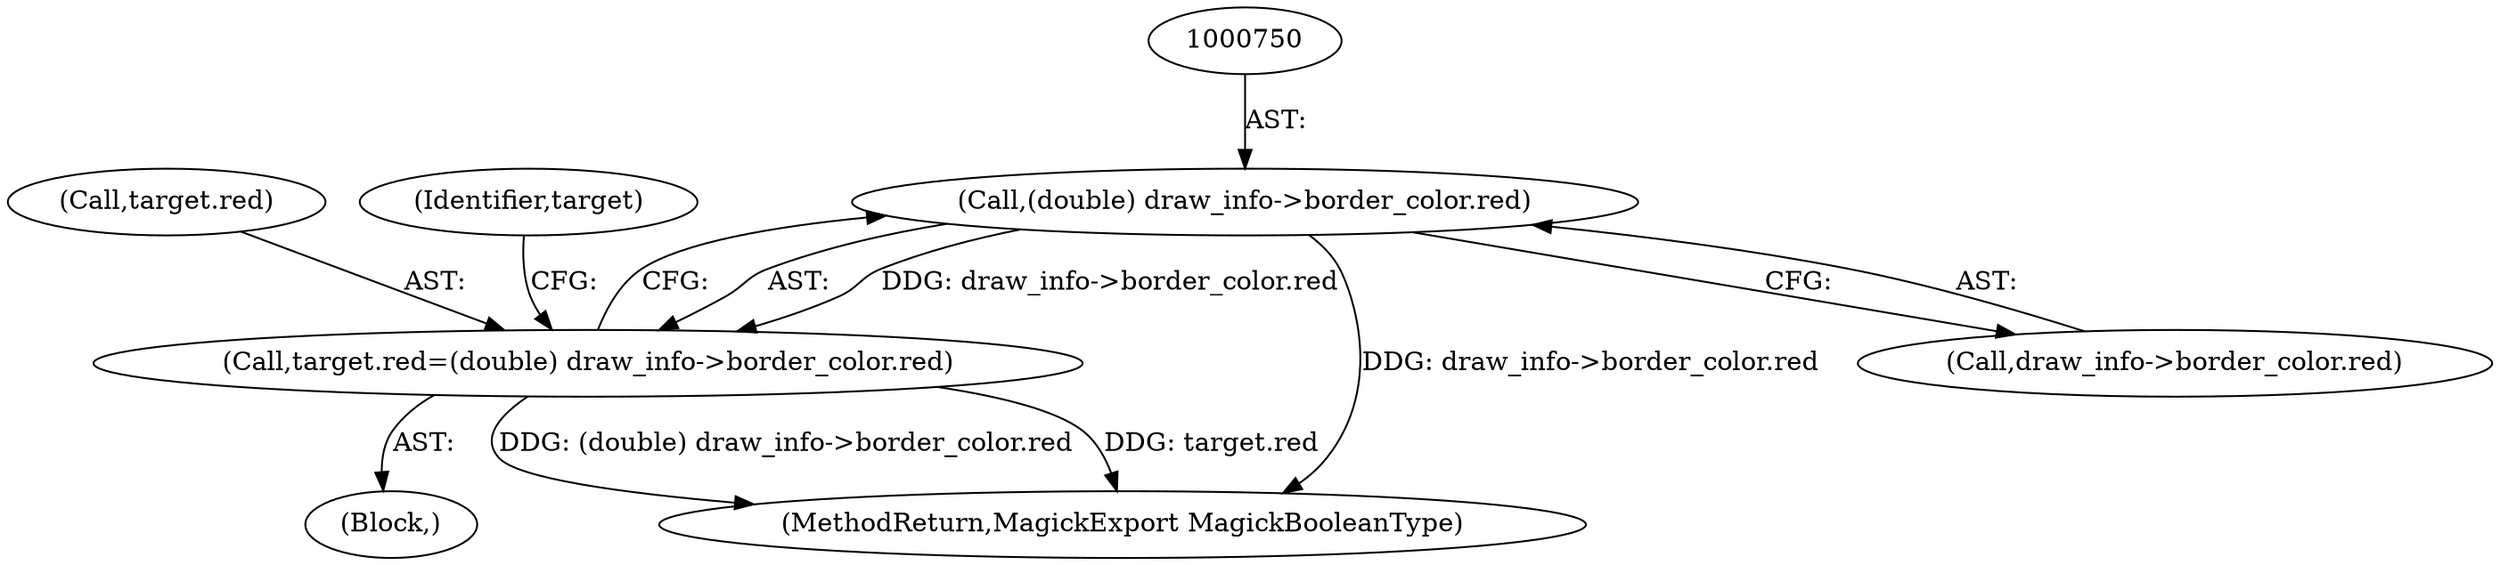 digraph "0_ImageMagick_726812fa2fa7ce16bcf58f6e115f65427a1c0950_2@pointer" {
"1000749" [label="(Call,(double) draw_info->border_color.red)"];
"1000745" [label="(Call,target.red=(double) draw_info->border_color.red)"];
"1000746" [label="(Call,target.red)"];
"1000745" [label="(Call,target.red=(double) draw_info->border_color.red)"];
"1001629" [label="(MethodReturn,MagickExport MagickBooleanType)"];
"1000751" [label="(Call,draw_info->border_color.red)"];
"1000749" [label="(Call,(double) draw_info->border_color.red)"];
"1000758" [label="(Identifier,target)"];
"1000744" [label="(Block,)"];
"1000749" -> "1000745"  [label="AST: "];
"1000749" -> "1000751"  [label="CFG: "];
"1000750" -> "1000749"  [label="AST: "];
"1000751" -> "1000749"  [label="AST: "];
"1000745" -> "1000749"  [label="CFG: "];
"1000749" -> "1001629"  [label="DDG: draw_info->border_color.red"];
"1000749" -> "1000745"  [label="DDG: draw_info->border_color.red"];
"1000745" -> "1000744"  [label="AST: "];
"1000746" -> "1000745"  [label="AST: "];
"1000758" -> "1000745"  [label="CFG: "];
"1000745" -> "1001629"  [label="DDG: target.red"];
"1000745" -> "1001629"  [label="DDG: (double) draw_info->border_color.red"];
}
